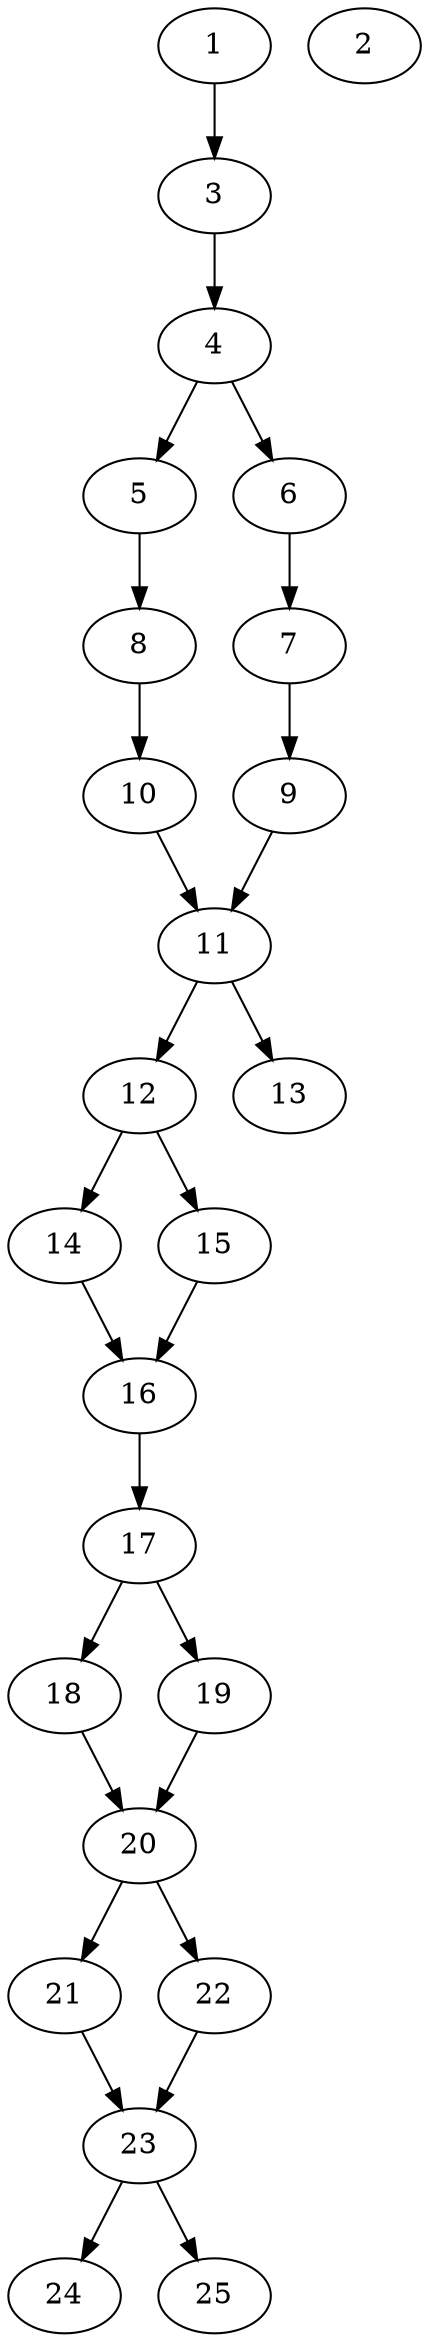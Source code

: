 // DAG automatically generated by daggen at Thu Oct  3 14:00:40 2019
// ./daggen --dot -n 25 --ccr 0.4 --fat 0.3 --regular 0.5 --density 0.7 --mindata 5242880 --maxdata 52428800 
digraph G {
  1 [size="14092800", alpha="0.06", expect_size="5637120"] 
  1 -> 3 [size ="5637120"]
  2 [size="54330880", alpha="0.16", expect_size="21732352"] 
  3 [size="114270720", alpha="0.08", expect_size="45708288"] 
  3 -> 4 [size ="45708288"]
  4 [size="102576640", alpha="0.03", expect_size="41030656"] 
  4 -> 5 [size ="41030656"]
  4 -> 6 [size ="41030656"]
  5 [size="117557760", alpha="0.01", expect_size="47023104"] 
  5 -> 8 [size ="47023104"]
  6 [size="99591680", alpha="0.03", expect_size="39836672"] 
  6 -> 7 [size ="39836672"]
  7 [size="98657280", alpha="0.18", expect_size="39462912"] 
  7 -> 9 [size ="39462912"]
  8 [size="124252160", alpha="0.12", expect_size="49700864"] 
  8 -> 10 [size ="49700864"]
  9 [size="64035840", alpha="0.04", expect_size="25614336"] 
  9 -> 11 [size ="25614336"]
  10 [size="113684480", alpha="0.04", expect_size="45473792"] 
  10 -> 11 [size ="45473792"]
  11 [size="57162240", alpha="0.19", expect_size="22864896"] 
  11 -> 12 [size ="22864896"]
  11 -> 13 [size ="22864896"]
  12 [size="92902400", alpha="0.08", expect_size="37160960"] 
  12 -> 14 [size ="37160960"]
  12 -> 15 [size ="37160960"]
  13 [size="68362240", alpha="0.18", expect_size="27344896"] 
  14 [size="113953280", alpha="0.11", expect_size="45581312"] 
  14 -> 16 [size ="45581312"]
  15 [size="16058880", alpha="0.03", expect_size="6423552"] 
  15 -> 16 [size ="6423552"]
  16 [size="20211200", alpha="0.03", expect_size="8084480"] 
  16 -> 17 [size ="8084480"]
  17 [size="40368640", alpha="0.19", expect_size="16147456"] 
  17 -> 18 [size ="16147456"]
  17 -> 19 [size ="16147456"]
  18 [size="27468800", alpha="0.07", expect_size="10987520"] 
  18 -> 20 [size ="10987520"]
  19 [size="95887360", alpha="0.03", expect_size="38354944"] 
  19 -> 20 [size ="38354944"]
  20 [size="120427520", alpha="0.17", expect_size="48171008"] 
  20 -> 21 [size ="48171008"]
  20 -> 22 [size ="48171008"]
  21 [size="27755520", alpha="0.11", expect_size="11102208"] 
  21 -> 23 [size ="11102208"]
  22 [size="22287360", alpha="0.11", expect_size="8914944"] 
  22 -> 23 [size ="8914944"]
  23 [size="68930560", alpha="0.09", expect_size="27572224"] 
  23 -> 24 [size ="27572224"]
  23 -> 25 [size ="27572224"]
  24 [size="54187520", alpha="0.02", expect_size="21675008"] 
  25 [size="121274880", alpha="0.13", expect_size="48509952"] 
}
